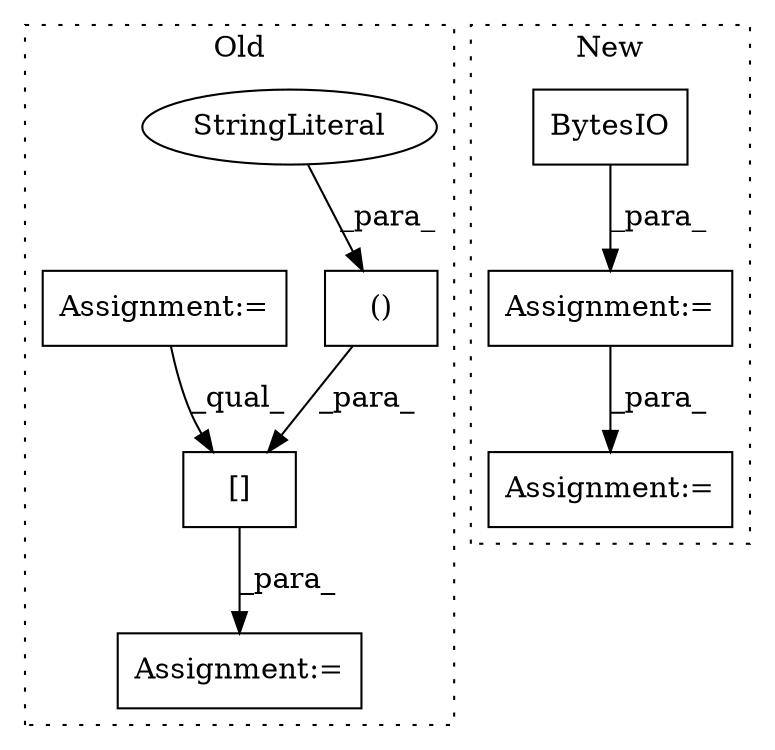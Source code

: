 digraph G {
subgraph cluster0 {
1 [label="[]" a="2" s="18067,18162" l="7,2" shape="box"];
5 [label="()" a="106" s="18074" l="88" shape="box"];
6 [label="StringLiteral" a="45" s="18103" l="16" shape="ellipse"];
7 [label="Assignment:=" a="7" s="18066" l="1" shape="box"];
8 [label="Assignment:=" a="7" s="17768" l="1" shape="box"];
label = "Old";
style="dotted";
}
subgraph cluster1 {
2 [label="BytesIO" a="32" s="17296,17312" l="8,1" shape="box"];
3 [label="Assignment:=" a="7" s="17292" l="1" shape="box"];
4 [label="Assignment:=" a="7" s="17325" l="1" shape="box"];
label = "New";
style="dotted";
}
1 -> 7 [label="_para_"];
2 -> 3 [label="_para_"];
3 -> 4 [label="_para_"];
5 -> 1 [label="_para_"];
6 -> 5 [label="_para_"];
8 -> 1 [label="_qual_"];
}